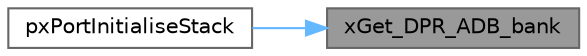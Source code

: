 digraph "xGet_DPR_ADB_bank"
{
 // LATEX_PDF_SIZE
  bgcolor="transparent";
  edge [fontname=Helvetica,fontsize=10,labelfontname=Helvetica,labelfontsize=10];
  node [fontname=Helvetica,fontsize=10,shape=box,height=0.2,width=0.4];
  rankdir="RL";
  Node1 [id="Node000001",label="xGet_DPR_ADB_bank",height=0.2,width=0.4,color="gray40", fillcolor="grey60", style="filled", fontcolor="black",tooltip=" "];
  Node1 -> Node2 [id="edge2_Node000001_Node000002",dir="back",color="steelblue1",style="solid",tooltip=" "];
  Node2 [id="Node000002",label="pxPortInitialiseStack",height=0.2,width=0.4,color="grey40", fillcolor="white", style="filled",URL="$_softune_2_m_b96340_2port_8c.html#a97682e6bdcf335803f8ed01ae0d11b58",tooltip=" "];
}
